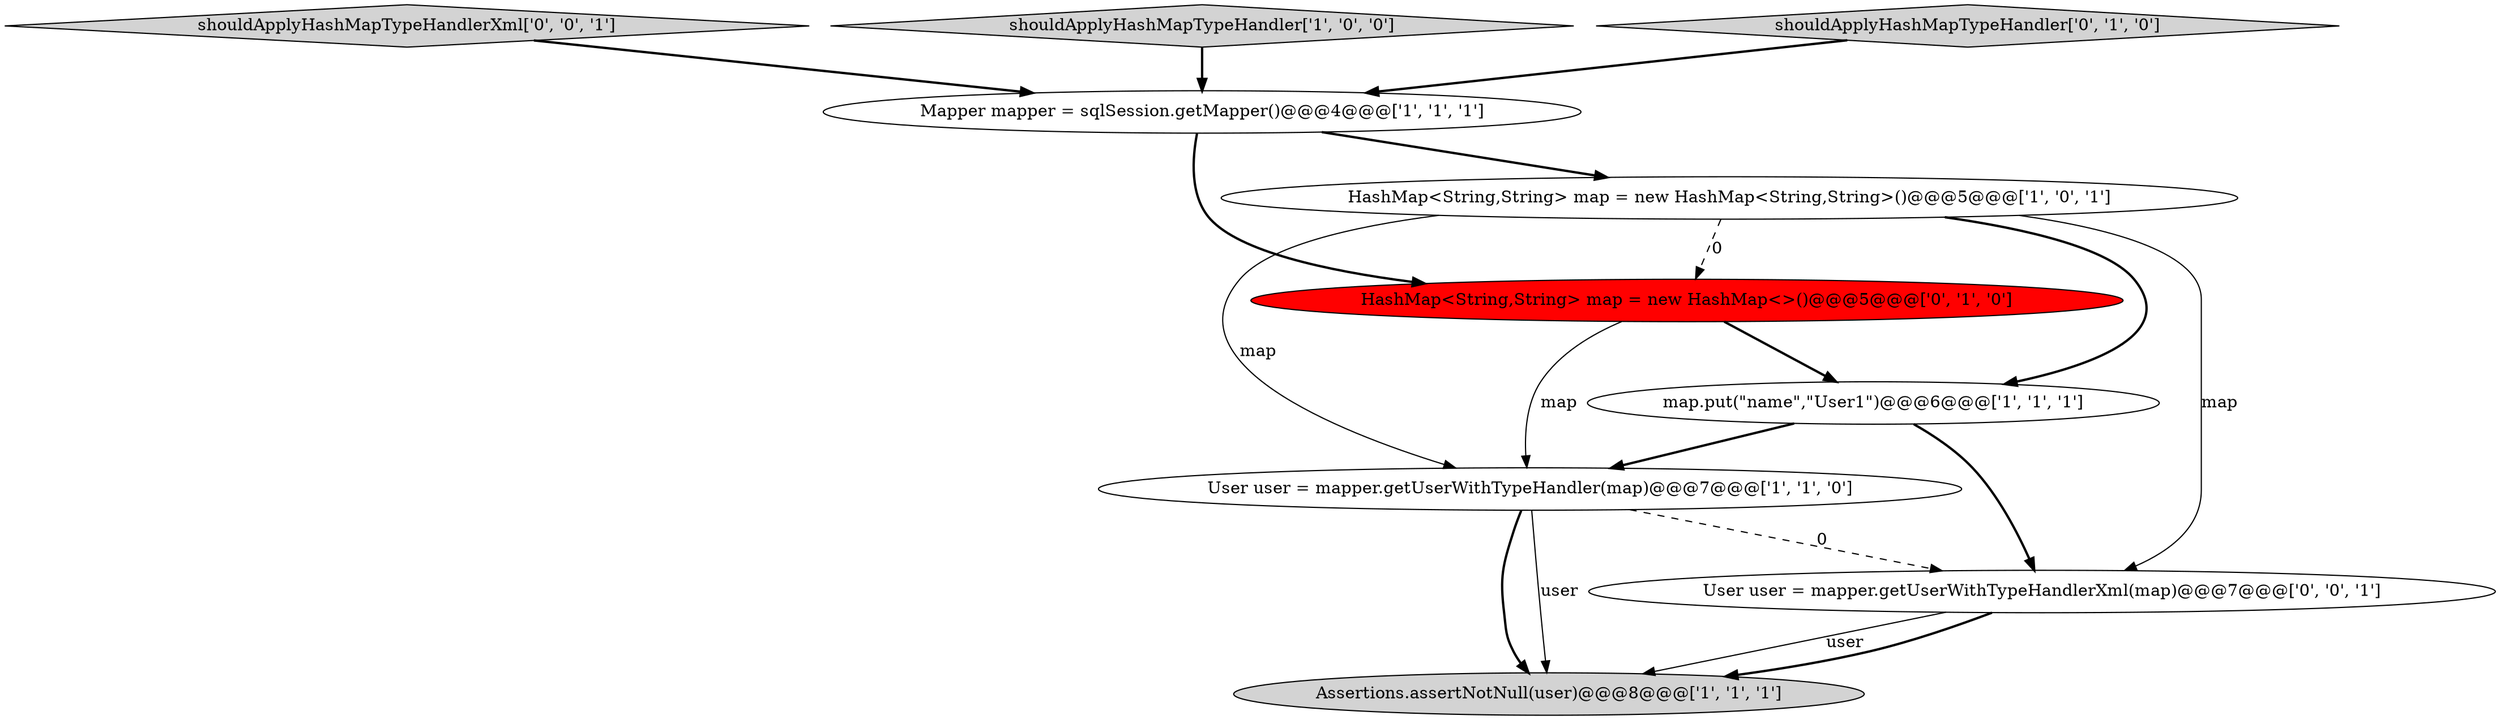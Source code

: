 digraph {
1 [style = filled, label = "map.put(\"name\",\"User1\")@@@6@@@['1', '1', '1']", fillcolor = white, shape = ellipse image = "AAA0AAABBB1BBB"];
3 [style = filled, label = "Assertions.assertNotNull(user)@@@8@@@['1', '1', '1']", fillcolor = lightgray, shape = ellipse image = "AAA0AAABBB1BBB"];
0 [style = filled, label = "HashMap<String,String> map = new HashMap<String,String>()@@@5@@@['1', '0', '1']", fillcolor = white, shape = ellipse image = "AAA0AAABBB1BBB"];
9 [style = filled, label = "shouldApplyHashMapTypeHandlerXml['0', '0', '1']", fillcolor = lightgray, shape = diamond image = "AAA0AAABBB3BBB"];
6 [style = filled, label = "HashMap<String,String> map = new HashMap<>()@@@5@@@['0', '1', '0']", fillcolor = red, shape = ellipse image = "AAA1AAABBB2BBB"];
2 [style = filled, label = "shouldApplyHashMapTypeHandler['1', '0', '0']", fillcolor = lightgray, shape = diamond image = "AAA0AAABBB1BBB"];
7 [style = filled, label = "shouldApplyHashMapTypeHandler['0', '1', '0']", fillcolor = lightgray, shape = diamond image = "AAA0AAABBB2BBB"];
8 [style = filled, label = "User user = mapper.getUserWithTypeHandlerXml(map)@@@7@@@['0', '0', '1']", fillcolor = white, shape = ellipse image = "AAA0AAABBB3BBB"];
5 [style = filled, label = "User user = mapper.getUserWithTypeHandler(map)@@@7@@@['1', '1', '0']", fillcolor = white, shape = ellipse image = "AAA0AAABBB1BBB"];
4 [style = filled, label = "Mapper mapper = sqlSession.getMapper()@@@4@@@['1', '1', '1']", fillcolor = white, shape = ellipse image = "AAA0AAABBB1BBB"];
1->5 [style = bold, label=""];
5->3 [style = bold, label=""];
0->5 [style = solid, label="map"];
6->1 [style = bold, label=""];
5->3 [style = solid, label="user"];
0->8 [style = solid, label="map"];
6->5 [style = solid, label="map"];
5->8 [style = dashed, label="0"];
1->8 [style = bold, label=""];
7->4 [style = bold, label=""];
8->3 [style = solid, label="user"];
2->4 [style = bold, label=""];
4->6 [style = bold, label=""];
0->1 [style = bold, label=""];
9->4 [style = bold, label=""];
4->0 [style = bold, label=""];
0->6 [style = dashed, label="0"];
8->3 [style = bold, label=""];
}
